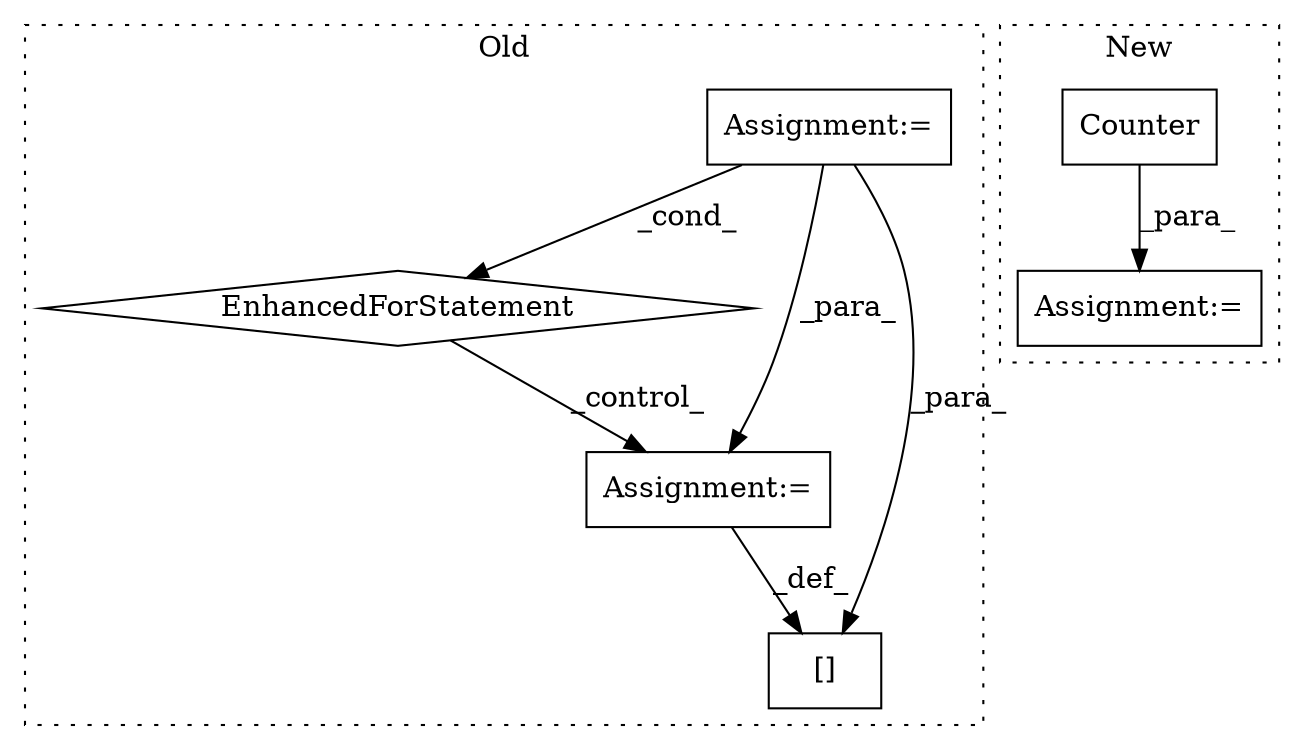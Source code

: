 digraph G {
subgraph cluster0 {
1 [label="EnhancedForStatement" a="70" s="2822,2894" l="53,2" shape="diamond"];
4 [label="Assignment:=" a="7" s="2822,2894" l="53,2" shape="box"];
5 [label="Assignment:=" a="7" s="2961" l="2" shape="box"];
6 [label="[]" a="2" s="2943,2960" l="12,1" shape="box"];
label = "Old";
style="dotted";
}
subgraph cluster1 {
2 [label="Counter" a="32" s="2859,2874" l="8,1" shape="box"];
3 [label="Assignment:=" a="7" s="2954" l="1" shape="box"];
label = "New";
style="dotted";
}
1 -> 5 [label="_control_"];
2 -> 3 [label="_para_"];
4 -> 6 [label="_para_"];
4 -> 5 [label="_para_"];
4 -> 1 [label="_cond_"];
5 -> 6 [label="_def_"];
}